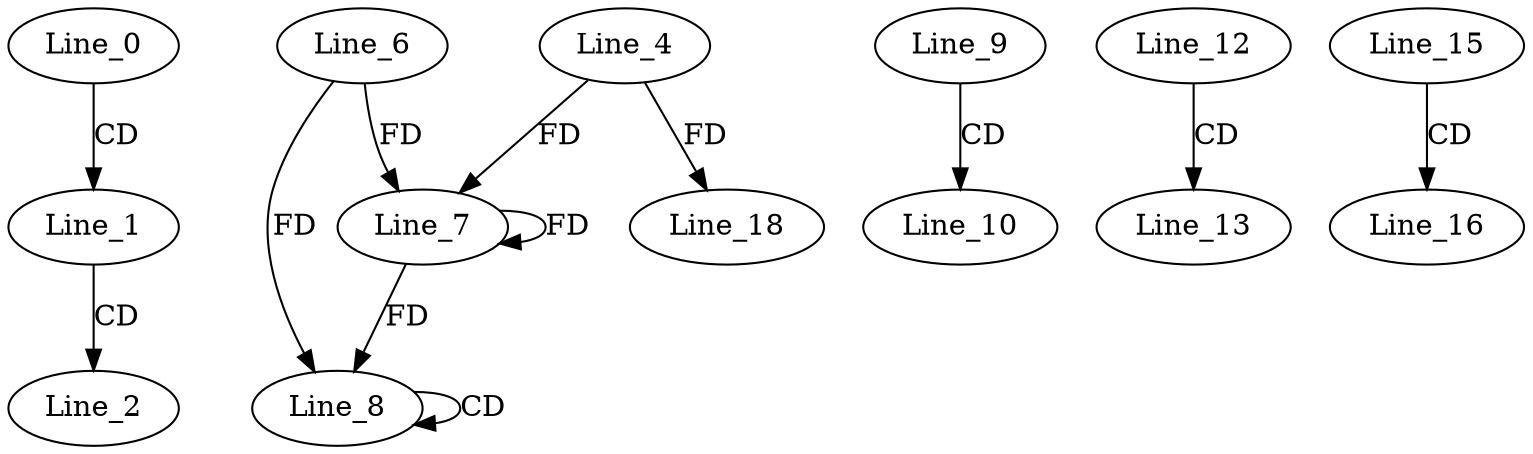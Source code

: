 digraph G {
  Line_0;
  Line_1;
  Line_2;
  Line_6;
  Line_7;
  Line_7;
  Line_4;
  Line_8;
  Line_8;
  Line_9;
  Line_10;
  Line_12;
  Line_13;
  Line_15;
  Line_16;
  Line_18;
  Line_0 -> Line_1 [ label="CD" ];
  Line_1 -> Line_2 [ label="CD" ];
  Line_6 -> Line_7 [ label="FD" ];
  Line_7 -> Line_7 [ label="FD" ];
  Line_4 -> Line_7 [ label="FD" ];
  Line_8 -> Line_8 [ label="CD" ];
  Line_6 -> Line_8 [ label="FD" ];
  Line_7 -> Line_8 [ label="FD" ];
  Line_9 -> Line_10 [ label="CD" ];
  Line_12 -> Line_13 [ label="CD" ];
  Line_15 -> Line_16 [ label="CD" ];
  Line_4 -> Line_18 [ label="FD" ];
}
